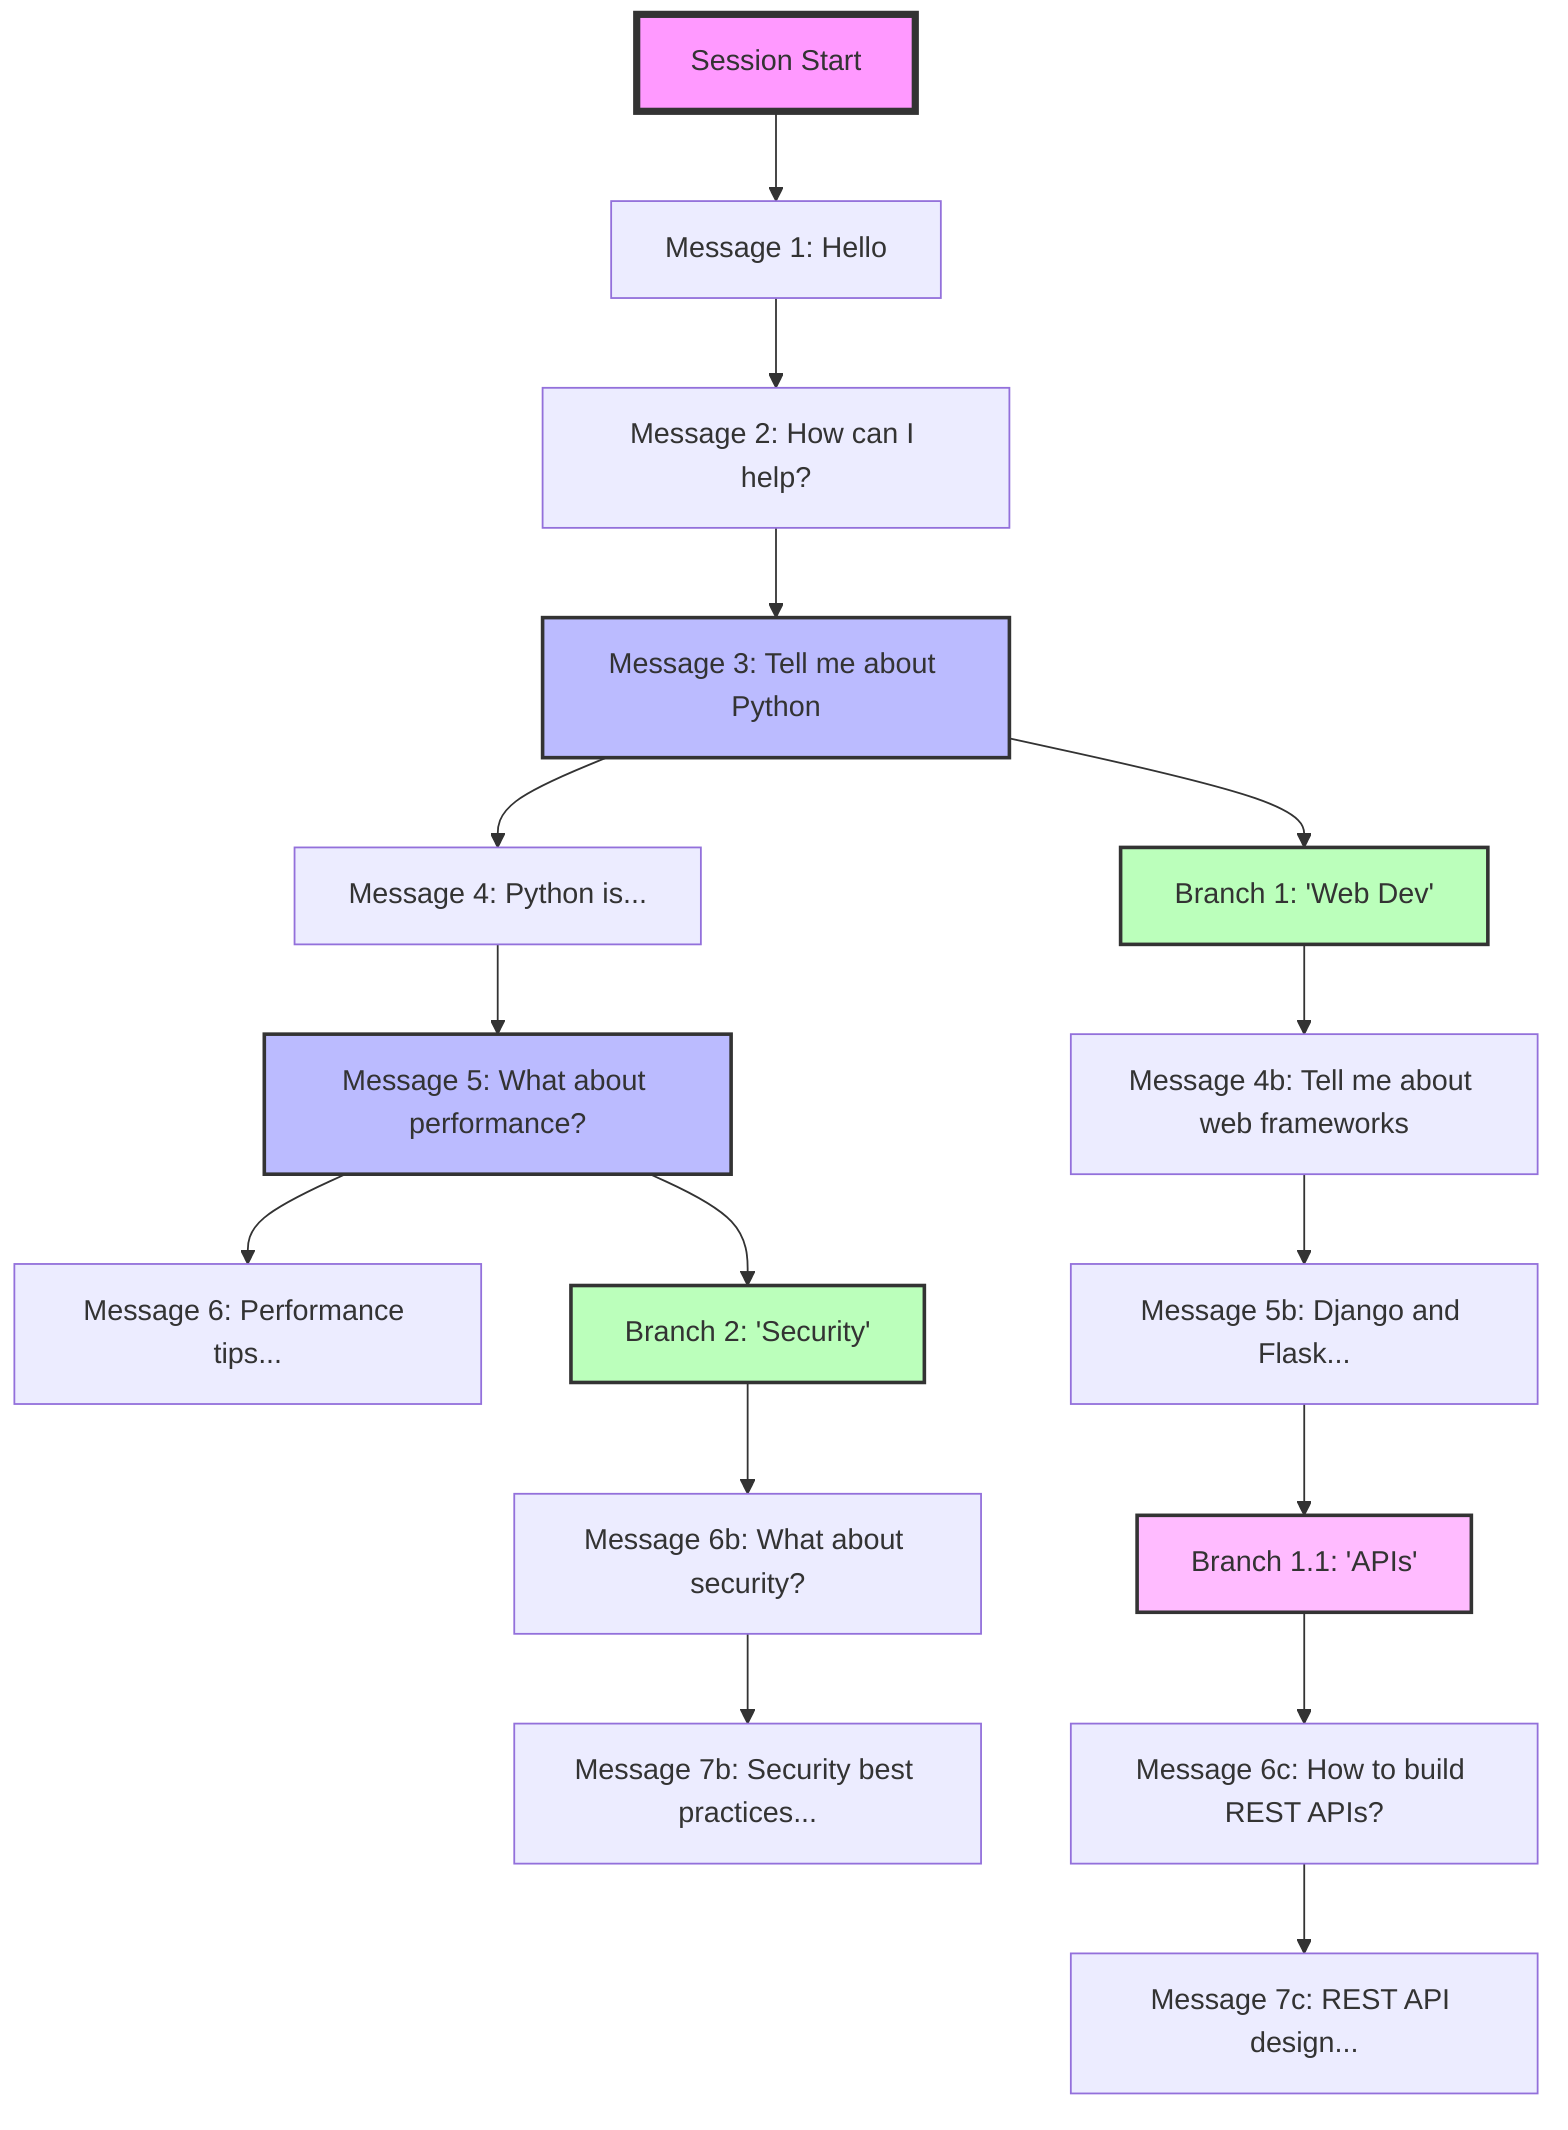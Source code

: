 graph TD
    %% Main conversation flow
    A[Session Start] --> B[Message 1: Hello]
    B --> C[Message 2: How can I help?]
    C --> D[Message 3: Tell me about Python]
    D --> E[Message 4: Python is...]
    E --> F[Message 5: What about performance?]
    F --> G[Message 6: Performance tips...]
    
    %% First branch at message 3
    D --> H[Branch 1: 'Web Dev']
    H --> I[Message 4b: Tell me about web frameworks]
    I --> J[Message 5b: Django and Flask...]
    
    %% Second branch at message 5
    F --> K[Branch 2: 'Security']
    K --> L[Message 6b: What about security?]
    L --> M[Message 7b: Security best practices...]
    
    %% Sub-branch from Branch 1
    J --> N[Branch 1.1: 'APIs']
    N --> O[Message 6c: How to build REST APIs?]
    O --> P[Message 7c: REST API design...]
    
    %% Style the nodes
    style A fill:#f9f,stroke:#333,stroke-width:4px
    style D fill:#bbf,stroke:#333,stroke-width:2px
    style F fill:#bbf,stroke:#333,stroke-width:2px
    style H fill:#bfb,stroke:#333,stroke-width:2px
    style K fill:#bfb,stroke:#333,stroke-width:2px
    style N fill:#fbf,stroke:#333,stroke-width:2px
    
    %% Add labels
    A:::start
    H:::branch
    K:::branch
    N:::subbranch
    
    classDef start fill:#f9f,stroke:#333,stroke-width:4px
    classDef branch fill:#bfb,stroke:#333,stroke-width:2px
    classDef subbranch fill:#fbf,stroke:#333,stroke-width:2px
